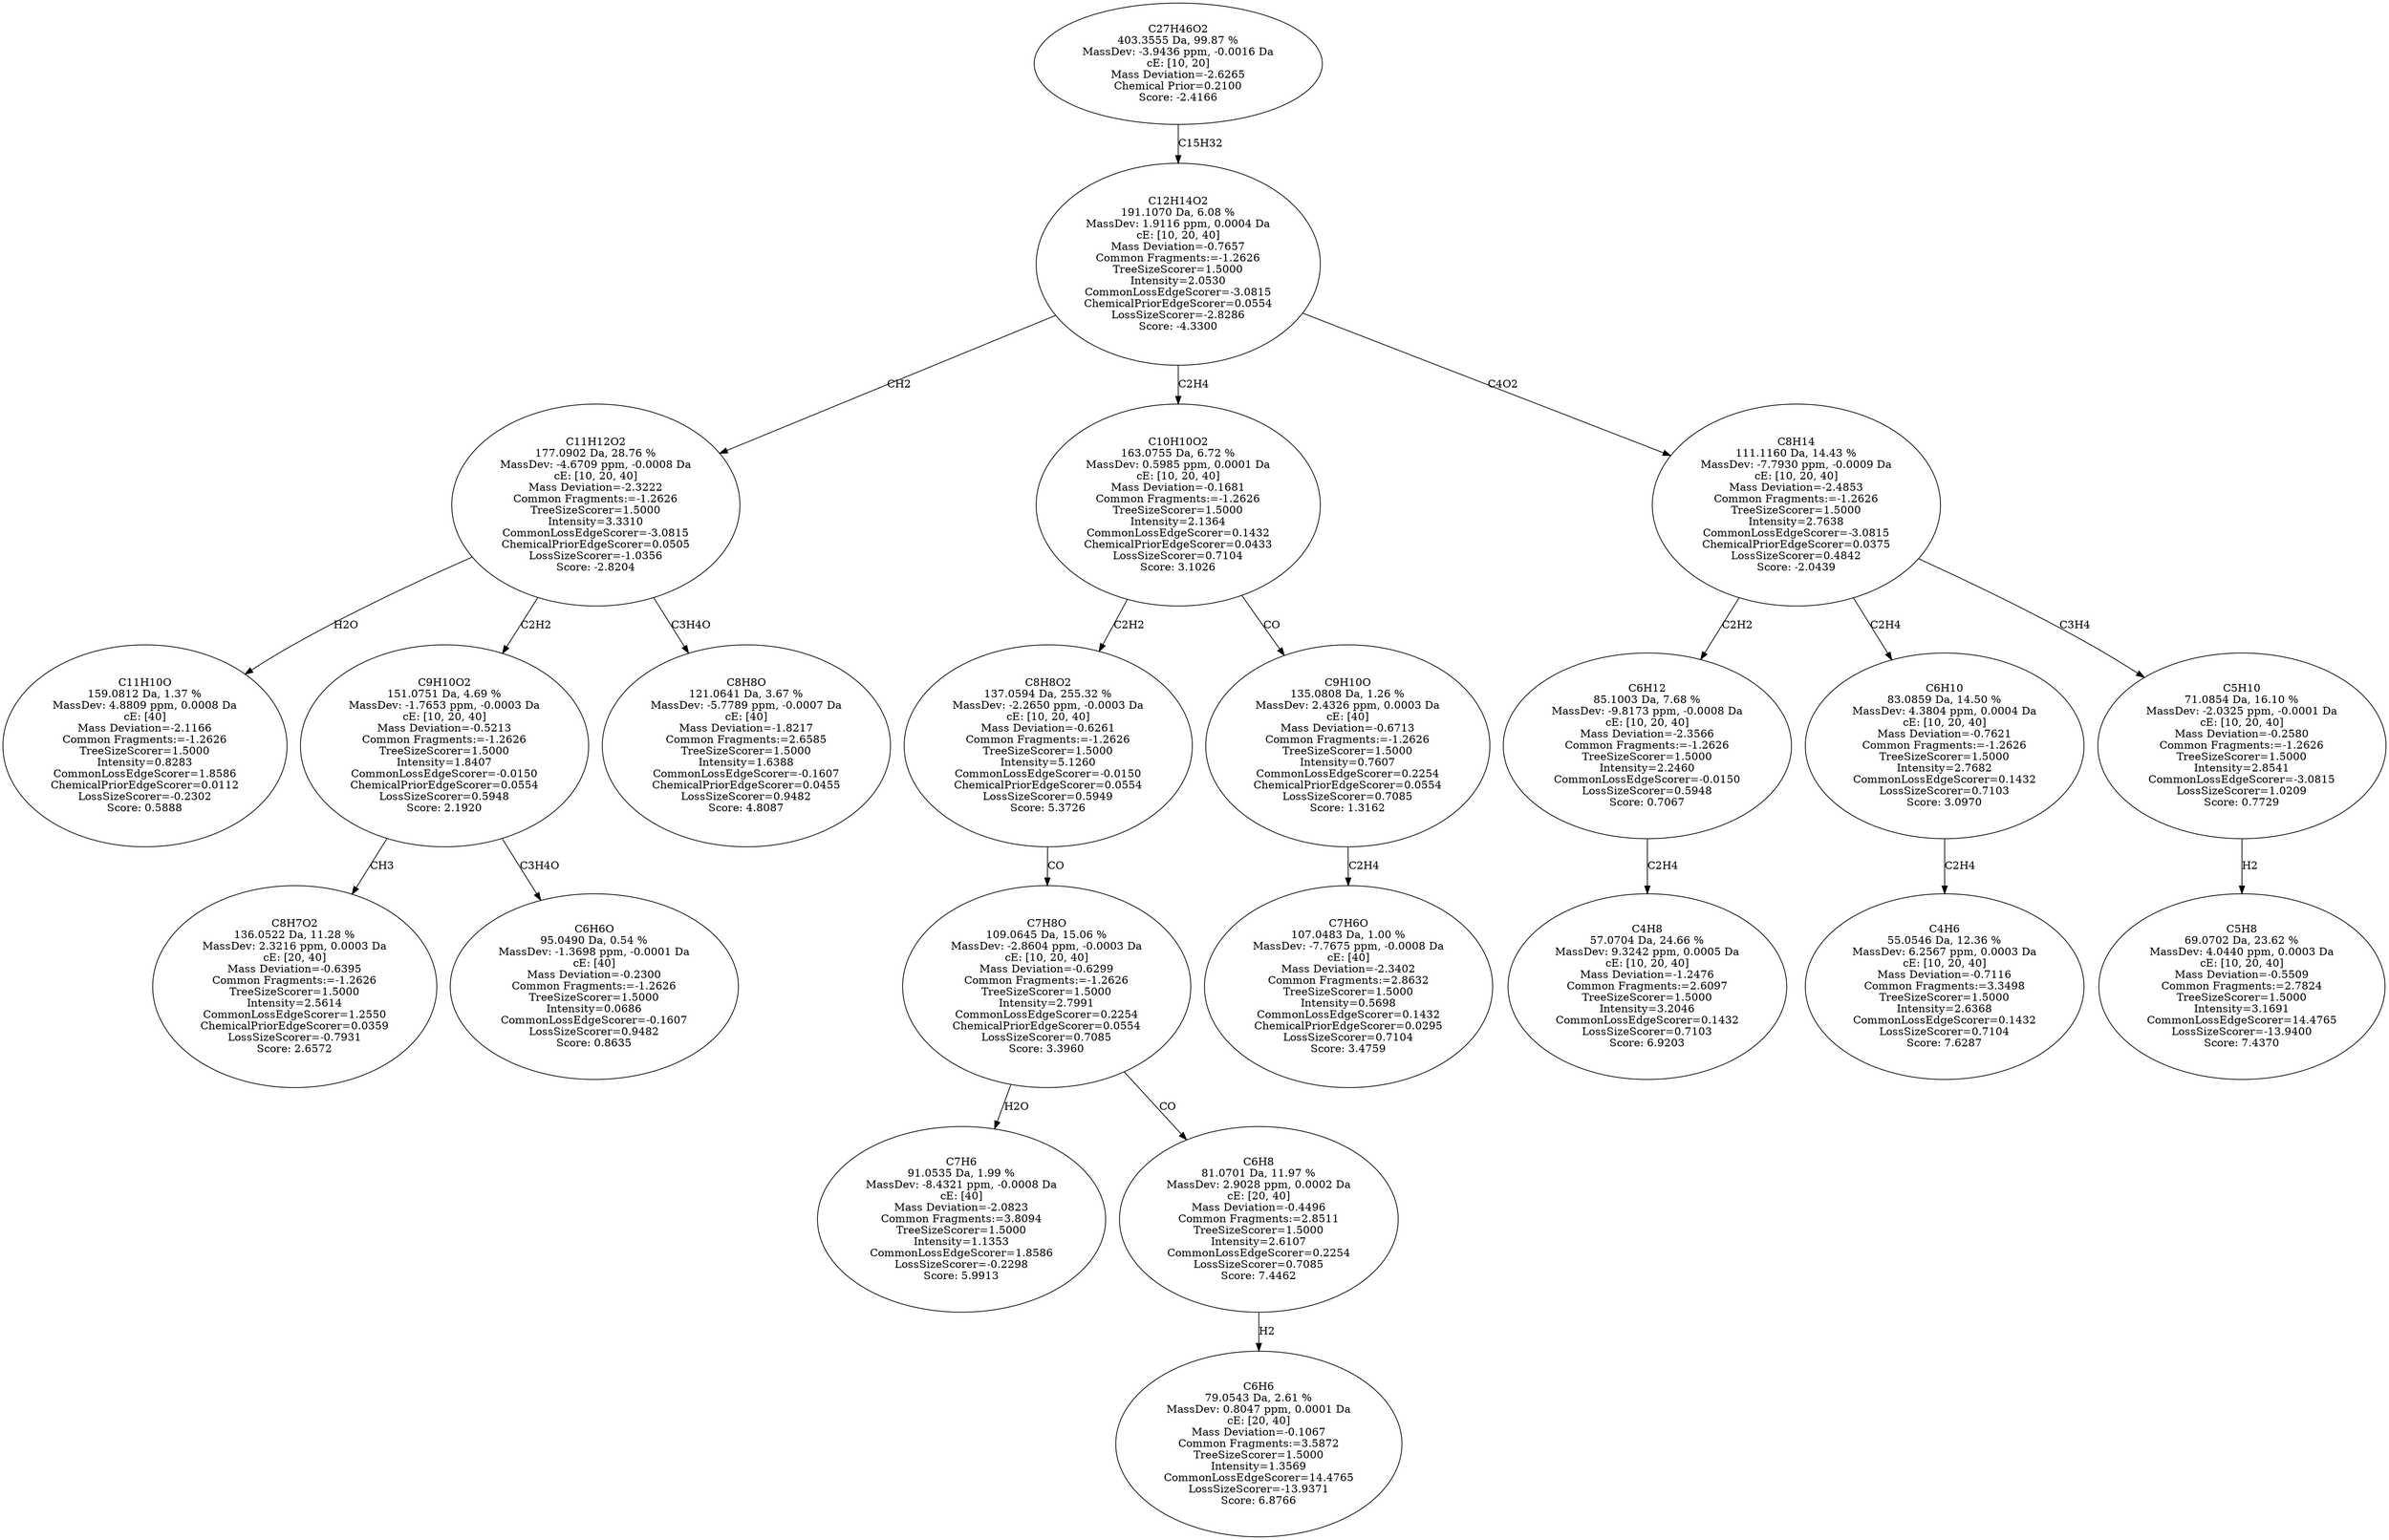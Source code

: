 strict digraph {
v1 [label="C11H10O\n159.0812 Da, 1.37 %\nMassDev: 4.8809 ppm, 0.0008 Da\ncE: [40]\nMass Deviation=-2.1166\nCommon Fragments:=-1.2626\nTreeSizeScorer=1.5000\nIntensity=0.8283\nCommonLossEdgeScorer=1.8586\nChemicalPriorEdgeScorer=0.0112\nLossSizeScorer=-0.2302\nScore: 0.5888"];
v2 [label="C8H7O2\n136.0522 Da, 11.28 %\nMassDev: 2.3216 ppm, 0.0003 Da\ncE: [20, 40]\nMass Deviation=-0.6395\nCommon Fragments:=-1.2626\nTreeSizeScorer=1.5000\nIntensity=2.5614\nCommonLossEdgeScorer=1.2550\nChemicalPriorEdgeScorer=0.0359\nLossSizeScorer=-0.7931\nScore: 2.6572"];
v3 [label="C6H6O\n95.0490 Da, 0.54 %\nMassDev: -1.3698 ppm, -0.0001 Da\ncE: [40]\nMass Deviation=-0.2300\nCommon Fragments:=-1.2626\nTreeSizeScorer=1.5000\nIntensity=0.0686\nCommonLossEdgeScorer=-0.1607\nLossSizeScorer=0.9482\nScore: 0.8635"];
v4 [label="C9H10O2\n151.0751 Da, 4.69 %\nMassDev: -1.7653 ppm, -0.0003 Da\ncE: [10, 20, 40]\nMass Deviation=-0.5213\nCommon Fragments:=-1.2626\nTreeSizeScorer=1.5000\nIntensity=1.8407\nCommonLossEdgeScorer=-0.0150\nChemicalPriorEdgeScorer=0.0554\nLossSizeScorer=0.5948\nScore: 2.1920"];
v5 [label="C8H8O\n121.0641 Da, 3.67 %\nMassDev: -5.7789 ppm, -0.0007 Da\ncE: [40]\nMass Deviation=-1.8217\nCommon Fragments:=2.6585\nTreeSizeScorer=1.5000\nIntensity=1.6388\nCommonLossEdgeScorer=-0.1607\nChemicalPriorEdgeScorer=0.0455\nLossSizeScorer=0.9482\nScore: 4.8087"];
v6 [label="C11H12O2\n177.0902 Da, 28.76 %\nMassDev: -4.6709 ppm, -0.0008 Da\ncE: [10, 20, 40]\nMass Deviation=-2.3222\nCommon Fragments:=-1.2626\nTreeSizeScorer=1.5000\nIntensity=3.3310\nCommonLossEdgeScorer=-3.0815\nChemicalPriorEdgeScorer=0.0505\nLossSizeScorer=-1.0356\nScore: -2.8204"];
v7 [label="C7H6\n91.0535 Da, 1.99 %\nMassDev: -8.4321 ppm, -0.0008 Da\ncE: [40]\nMass Deviation=-2.0823\nCommon Fragments:=3.8094\nTreeSizeScorer=1.5000\nIntensity=1.1353\nCommonLossEdgeScorer=1.8586\nLossSizeScorer=-0.2298\nScore: 5.9913"];
v8 [label="C6H6\n79.0543 Da, 2.61 %\nMassDev: 0.8047 ppm, 0.0001 Da\ncE: [20, 40]\nMass Deviation=-0.1067\nCommon Fragments:=3.5872\nTreeSizeScorer=1.5000\nIntensity=1.3569\nCommonLossEdgeScorer=14.4765\nLossSizeScorer=-13.9371\nScore: 6.8766"];
v9 [label="C6H8\n81.0701 Da, 11.97 %\nMassDev: 2.9028 ppm, 0.0002 Da\ncE: [20, 40]\nMass Deviation=-0.4496\nCommon Fragments:=2.8511\nTreeSizeScorer=1.5000\nIntensity=2.6107\nCommonLossEdgeScorer=0.2254\nLossSizeScorer=0.7085\nScore: 7.4462"];
v10 [label="C7H8O\n109.0645 Da, 15.06 %\nMassDev: -2.8604 ppm, -0.0003 Da\ncE: [10, 20, 40]\nMass Deviation=-0.6299\nCommon Fragments:=-1.2626\nTreeSizeScorer=1.5000\nIntensity=2.7991\nCommonLossEdgeScorer=0.2254\nChemicalPriorEdgeScorer=0.0554\nLossSizeScorer=0.7085\nScore: 3.3960"];
v11 [label="C8H8O2\n137.0594 Da, 255.32 %\nMassDev: -2.2650 ppm, -0.0003 Da\ncE: [10, 20, 40]\nMass Deviation=-0.6261\nCommon Fragments:=-1.2626\nTreeSizeScorer=1.5000\nIntensity=5.1260\nCommonLossEdgeScorer=-0.0150\nChemicalPriorEdgeScorer=0.0554\nLossSizeScorer=0.5949\nScore: 5.3726"];
v12 [label="C7H6O\n107.0483 Da, 1.00 %\nMassDev: -7.7675 ppm, -0.0008 Da\ncE: [40]\nMass Deviation=-2.3402\nCommon Fragments:=2.8632\nTreeSizeScorer=1.5000\nIntensity=0.5698\nCommonLossEdgeScorer=0.1432\nChemicalPriorEdgeScorer=0.0295\nLossSizeScorer=0.7104\nScore: 3.4759"];
v13 [label="C9H10O\n135.0808 Da, 1.26 %\nMassDev: 2.4326 ppm, 0.0003 Da\ncE: [40]\nMass Deviation=-0.6713\nCommon Fragments:=-1.2626\nTreeSizeScorer=1.5000\nIntensity=0.7607\nCommonLossEdgeScorer=0.2254\nChemicalPriorEdgeScorer=0.0554\nLossSizeScorer=0.7085\nScore: 1.3162"];
v14 [label="C10H10O2\n163.0755 Da, 6.72 %\nMassDev: 0.5985 ppm, 0.0001 Da\ncE: [10, 20, 40]\nMass Deviation=-0.1681\nCommon Fragments:=-1.2626\nTreeSizeScorer=1.5000\nIntensity=2.1364\nCommonLossEdgeScorer=0.1432\nChemicalPriorEdgeScorer=0.0433\nLossSizeScorer=0.7104\nScore: 3.1026"];
v15 [label="C4H8\n57.0704 Da, 24.66 %\nMassDev: 9.3242 ppm, 0.0005 Da\ncE: [10, 20, 40]\nMass Deviation=-1.2476\nCommon Fragments:=2.6097\nTreeSizeScorer=1.5000\nIntensity=3.2046\nCommonLossEdgeScorer=0.1432\nLossSizeScorer=0.7103\nScore: 6.9203"];
v16 [label="C6H12\n85.1003 Da, 7.68 %\nMassDev: -9.8173 ppm, -0.0008 Da\ncE: [10, 20, 40]\nMass Deviation=-2.3566\nCommon Fragments:=-1.2626\nTreeSizeScorer=1.5000\nIntensity=2.2460\nCommonLossEdgeScorer=-0.0150\nLossSizeScorer=0.5948\nScore: 0.7067"];
v17 [label="C4H6\n55.0546 Da, 12.36 %\nMassDev: 6.2567 ppm, 0.0003 Da\ncE: [10, 20, 40]\nMass Deviation=-0.7116\nCommon Fragments:=3.3498\nTreeSizeScorer=1.5000\nIntensity=2.6368\nCommonLossEdgeScorer=0.1432\nLossSizeScorer=0.7104\nScore: 7.6287"];
v18 [label="C6H10\n83.0859 Da, 14.50 %\nMassDev: 4.3804 ppm, 0.0004 Da\ncE: [10, 20, 40]\nMass Deviation=-0.7621\nCommon Fragments:=-1.2626\nTreeSizeScorer=1.5000\nIntensity=2.7682\nCommonLossEdgeScorer=0.1432\nLossSizeScorer=0.7103\nScore: 3.0970"];
v19 [label="C5H8\n69.0702 Da, 23.62 %\nMassDev: 4.0440 ppm, 0.0003 Da\ncE: [10, 20, 40]\nMass Deviation=-0.5509\nCommon Fragments:=2.7824\nTreeSizeScorer=1.5000\nIntensity=3.1691\nCommonLossEdgeScorer=14.4765\nLossSizeScorer=-13.9400\nScore: 7.4370"];
v20 [label="C5H10\n71.0854 Da, 16.10 %\nMassDev: -2.0325 ppm, -0.0001 Da\ncE: [10, 20, 40]\nMass Deviation=-0.2580\nCommon Fragments:=-1.2626\nTreeSizeScorer=1.5000\nIntensity=2.8541\nCommonLossEdgeScorer=-3.0815\nLossSizeScorer=1.0209\nScore: 0.7729"];
v21 [label="C8H14\n111.1160 Da, 14.43 %\nMassDev: -7.7930 ppm, -0.0009 Da\ncE: [10, 20, 40]\nMass Deviation=-2.4853\nCommon Fragments:=-1.2626\nTreeSizeScorer=1.5000\nIntensity=2.7638\nCommonLossEdgeScorer=-3.0815\nChemicalPriorEdgeScorer=0.0375\nLossSizeScorer=0.4842\nScore: -2.0439"];
v22 [label="C12H14O2\n191.1070 Da, 6.08 %\nMassDev: 1.9116 ppm, 0.0004 Da\ncE: [10, 20, 40]\nMass Deviation=-0.7657\nCommon Fragments:=-1.2626\nTreeSizeScorer=1.5000\nIntensity=2.0530\nCommonLossEdgeScorer=-3.0815\nChemicalPriorEdgeScorer=0.0554\nLossSizeScorer=-2.8286\nScore: -4.3300"];
v23 [label="C27H46O2\n403.3555 Da, 99.87 %\nMassDev: -3.9436 ppm, -0.0016 Da\ncE: [10, 20]\nMass Deviation=-2.6265\nChemical Prior=0.2100\nScore: -2.4166"];
v6 -> v1 [label="H2O"];
v4 -> v2 [label="CH3"];
v4 -> v3 [label="C3H4O"];
v6 -> v4 [label="C2H2"];
v6 -> v5 [label="C3H4O"];
v22 -> v6 [label="CH2"];
v10 -> v7 [label="H2O"];
v9 -> v8 [label="H2"];
v10 -> v9 [label="CO"];
v11 -> v10 [label="CO"];
v14 -> v11 [label="C2H2"];
v13 -> v12 [label="C2H4"];
v14 -> v13 [label="CO"];
v22 -> v14 [label="C2H4"];
v16 -> v15 [label="C2H4"];
v21 -> v16 [label="C2H2"];
v18 -> v17 [label="C2H4"];
v21 -> v18 [label="C2H4"];
v20 -> v19 [label="H2"];
v21 -> v20 [label="C3H4"];
v22 -> v21 [label="C4O2"];
v23 -> v22 [label="C15H32"];
}
